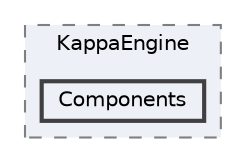 digraph "include/KappaEngine/Components"
{
 // LATEX_PDF_SIZE
  bgcolor="transparent";
  edge [fontname=Helvetica,fontsize=10,labelfontname=Helvetica,labelfontsize=10];
  node [fontname=Helvetica,fontsize=10,shape=box,height=0.2,width=0.4];
  compound=true
  subgraph clusterdir_e92926543deb0c9bc3c2f361f432974c {
    graph [ bgcolor="#edf0f7", pencolor="grey50", label="KappaEngine", fontname=Helvetica,fontsize=10 style="filled,dashed", URL="dir_e92926543deb0c9bc3c2f361f432974c.html",tooltip=""]
  dir_fbf93ff2daff6de0c17df718af1a6741 [label="Components", fillcolor="#edf0f7", color="grey25", style="filled,bold", URL="dir_fbf93ff2daff6de0c17df718af1a6741.html",tooltip=""];
  }
}
